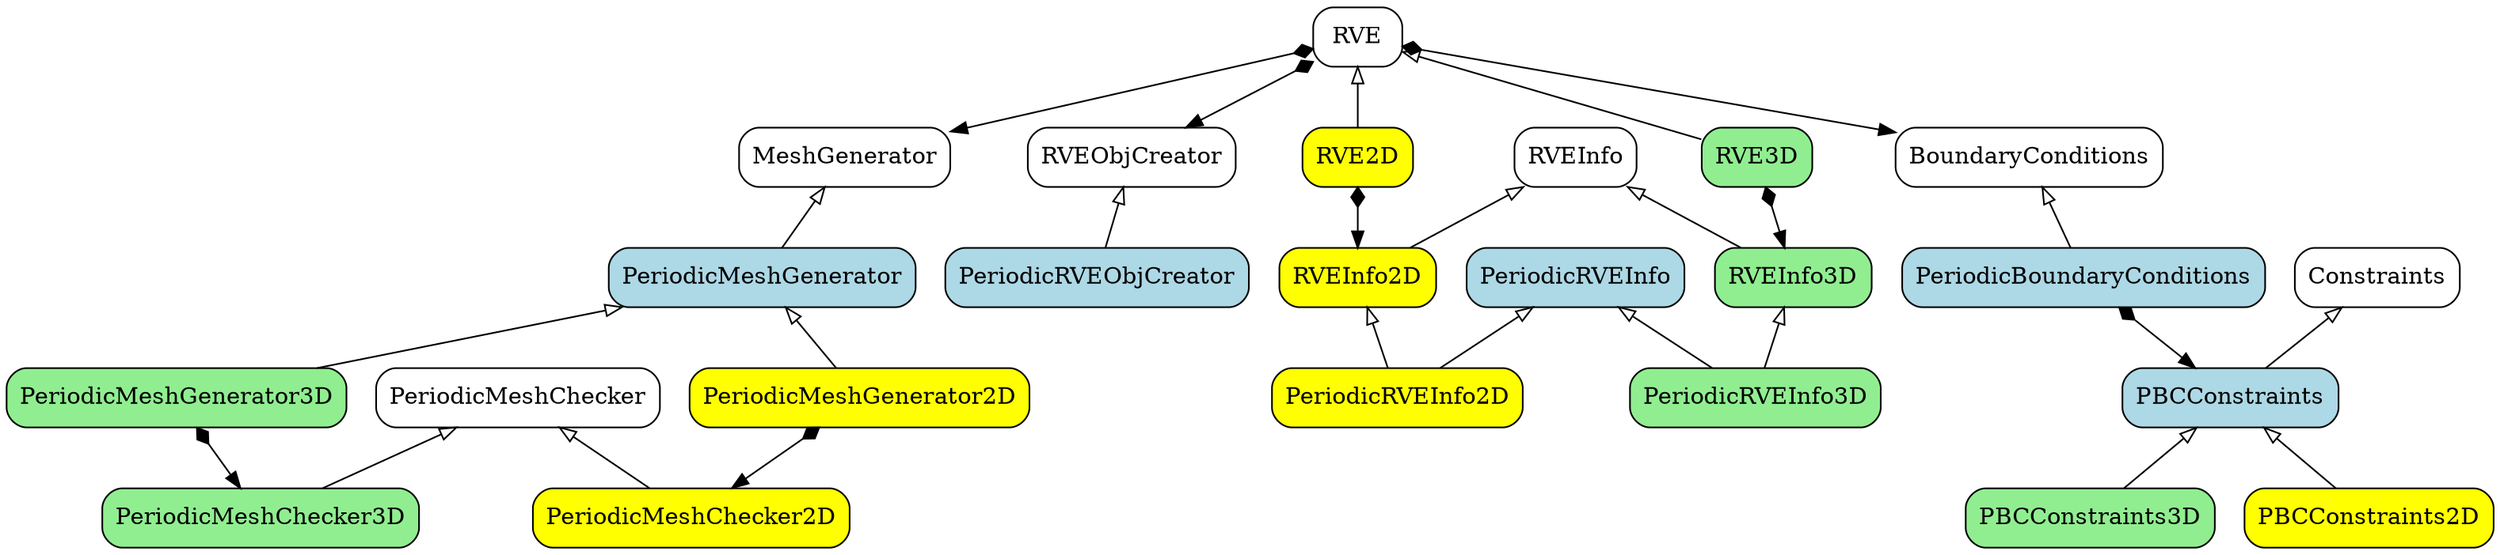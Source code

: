 digraph RVE {

    node[shape=record, style=rounded]
    RVE[label = "{RVE}"]
    BoundaryConditions[label = "{BoundaryConditions}"]
    MeshGenerator[label = "{MeshGenerator}"]
    PeriodicMeshChecker[label = "{PeriodicMeshChecker}"]
    Constraints[label = "{Constraints}"]
    RVEInfo[label="{RVEInfo}"]
    RVEObjCreator[label="RVEObjCreator"]

    node[shape=record, style="rounded, filled", fillcolor=lightblue]
    PeriodicBoundaryConditions[label = "{PeriodicBoundaryConditions}"]
    PBCConstraints[label = "{PBCConstraints}"]
    PeriodicMeshGenerator[label = "{PeriodicMeshGenerator}"]
    PeriodicRVEInfo[label = "{PeriodicRVEInfo}"]
    PeriodRVEObjCreator[label = "{PeriodicRVEObjCreator}"]

    node[shape=record, style="rounded, filled", fillcolor=yellow]
    RVE2D[label = "{RVE2D}"]
    PBCConstraints2D[label = "{PBCConstraints2D}"]
    RVEInfo2D[label="{RVEInfo2D}"]
    PeriodicMeshChecker2D[label = "{PeriodicMeshChecker2D}"]
    PeriodicMeshGenerator2D[label= "{PeriodicMeshGenerator2D}"]
    PeriodicRVEInfo2D[label="{PeriodicRVEInfo2D}"]

    node[shape=record, style="rounded, filled", fillcolor=lightgreen]
    RVE3D[label = "{RVE3D}"]
    PBCConstraints3D[label = "{PBCConstraints3D}"]
    RVEInfo3D[label="{RVEInfo3D}"]
    PeriodicMeshChecker3D[label = "{PeriodicMeshChecker3D}"]
    PeriodicMeshGenerator3D[label= "{PeriodicMeshGenerator3D}"]
    PeriodicRVEInfo3D[label="{PeriodicRVEInfo3D}"]


    // generalizations
    edge[dir=back, arrowtail=empty, style=normal]
    RVE->RVE2D
    RVE->RVE3D
    BoundaryConditions->PeriodicBoundaryConditions
    MeshGenerator->PeriodicMeshGenerator
    Constraints->PBCConstraints
    PBCConstraints->PBCConstraints2D
    PBCConstraints->PBCConstraints3D
    RVEInfo->RVEInfo2D
    RVEInfo->RVEInfo3D
    PeriodicMeshChecker->PeriodicMeshChecker2D
    PeriodicMeshChecker->PeriodicMeshChecker3D
    PeriodicMeshGenerator->PeriodicMeshGenerator2D
    PeriodicMeshGenerator->PeriodicMeshGenerator3D
    PeriodicRVEInfo->PeriodicRVEInfo2D
    RVEInfo2D->PeriodicRVEInfo2D
    PeriodicRVEInfo->PeriodicRVEInfo3D
    RVEInfo3D->PeriodicRVEInfo3D
    RVEObjCreator->PeriodRVEObjCreator

    // dependencies
    edge[dir=normal, arrowhead=normal, style=dashed]
    // PeriodicMeshGenerator->RVEInfo
    // PeriodicMeshChecker->RVEInfo

    // compositions
    edge[dir=both, arrowtail=diamond, arrowhead=normal, style=normal]
    RVE2D->RVEInfo2D
    RVE3D->RVEInfo3D
    RVE->MeshGenerator
    RVE->BoundaryConditions
    PeriodicMeshGenerator2D->PeriodicMeshChecker2D
    PeriodicMeshGenerator3D->PeriodicMeshChecker3D
    RVE->RVEObjCreator
    PeriodicBoundaryConditions->PBCConstraints

}